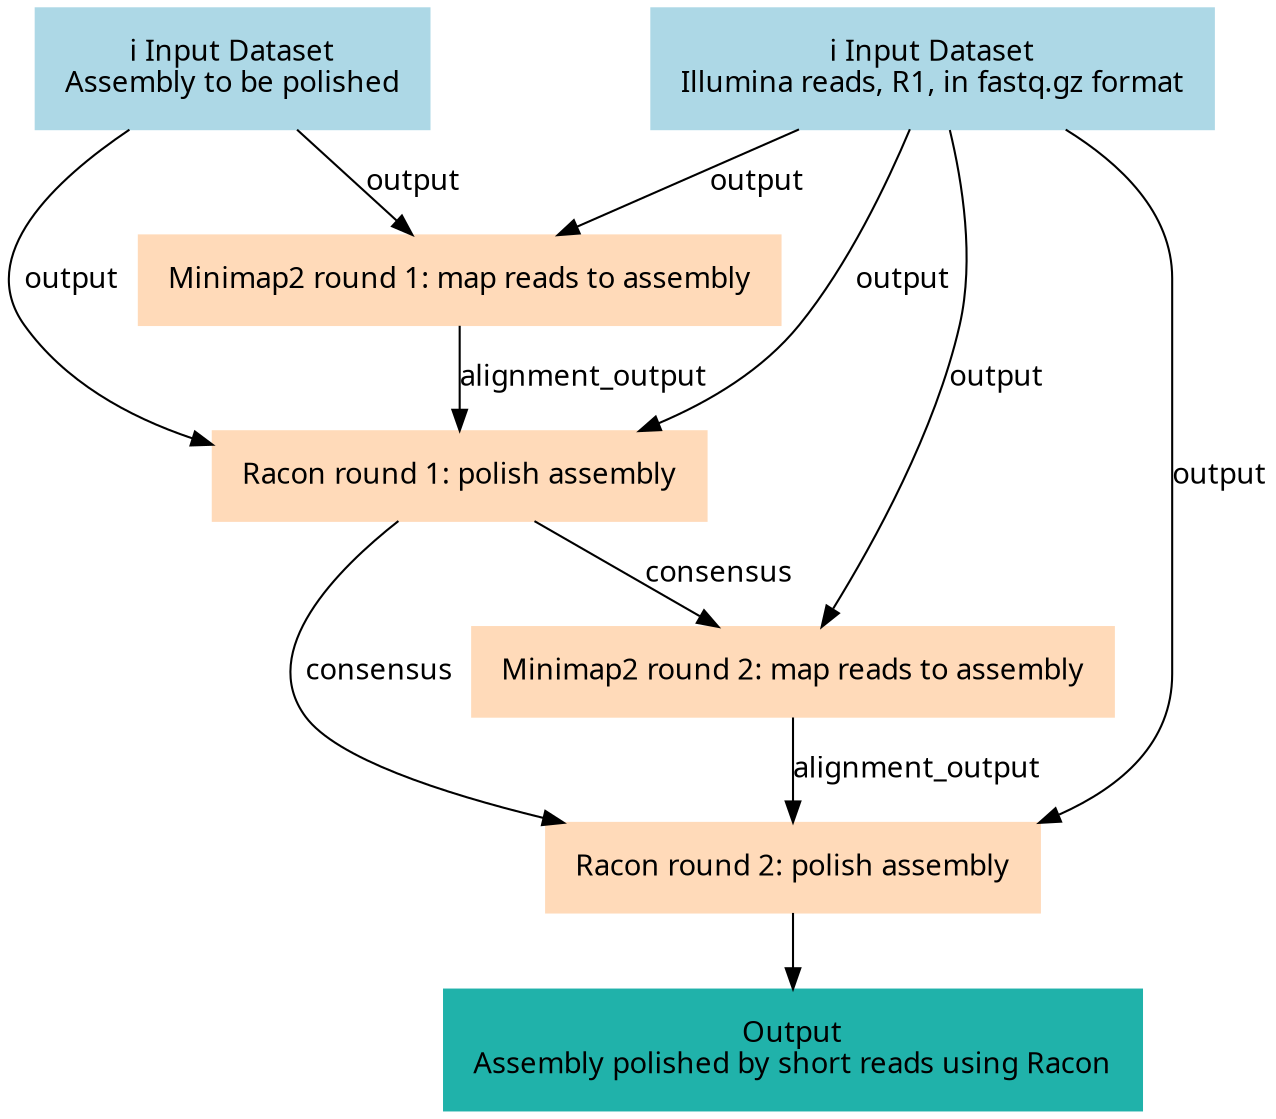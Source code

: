 digraph main {
  node [fontname="Atkinson Hyperlegible", shape=box, color=white,style=filled,color=peachpuff,margin="0.2,0.2"];
  edge [fontname="Atkinson Hyperlegible"];
  0[color=lightblue,label="ℹ️ Input Dataset\nAssembly to be polished"]
  1[color=lightblue,label="ℹ️ Input Dataset\nIllumina reads, R1, in fastq.gz format"]
  2[label="Minimap2 round 1: map reads to assembly"]
  1 -> 2 [label="output"]
  0 -> 2 [label="output"]
  3[label="Racon round 1: polish assembly"]
  0 -> 3 [label="output"]
  2 -> 3 [label="alignment_output"]
  1 -> 3 [label="output"]
  4[label="Minimap2 round 2: map reads to assembly"]
  1 -> 4 [label="output"]
  3 -> 4 [label="consensus"]
  5[label="Racon round 2: polish assembly"]
  3 -> 5 [label="consensus"]
  4 -> 5 [label="alignment_output"]
  1 -> 5 [label="output"]
  k594819c3668e4575b9a64459ffacf952[color=lightseagreen,label="Output\nAssembly polished by short reads using Racon"]
  5 -> k594819c3668e4575b9a64459ffacf952
}